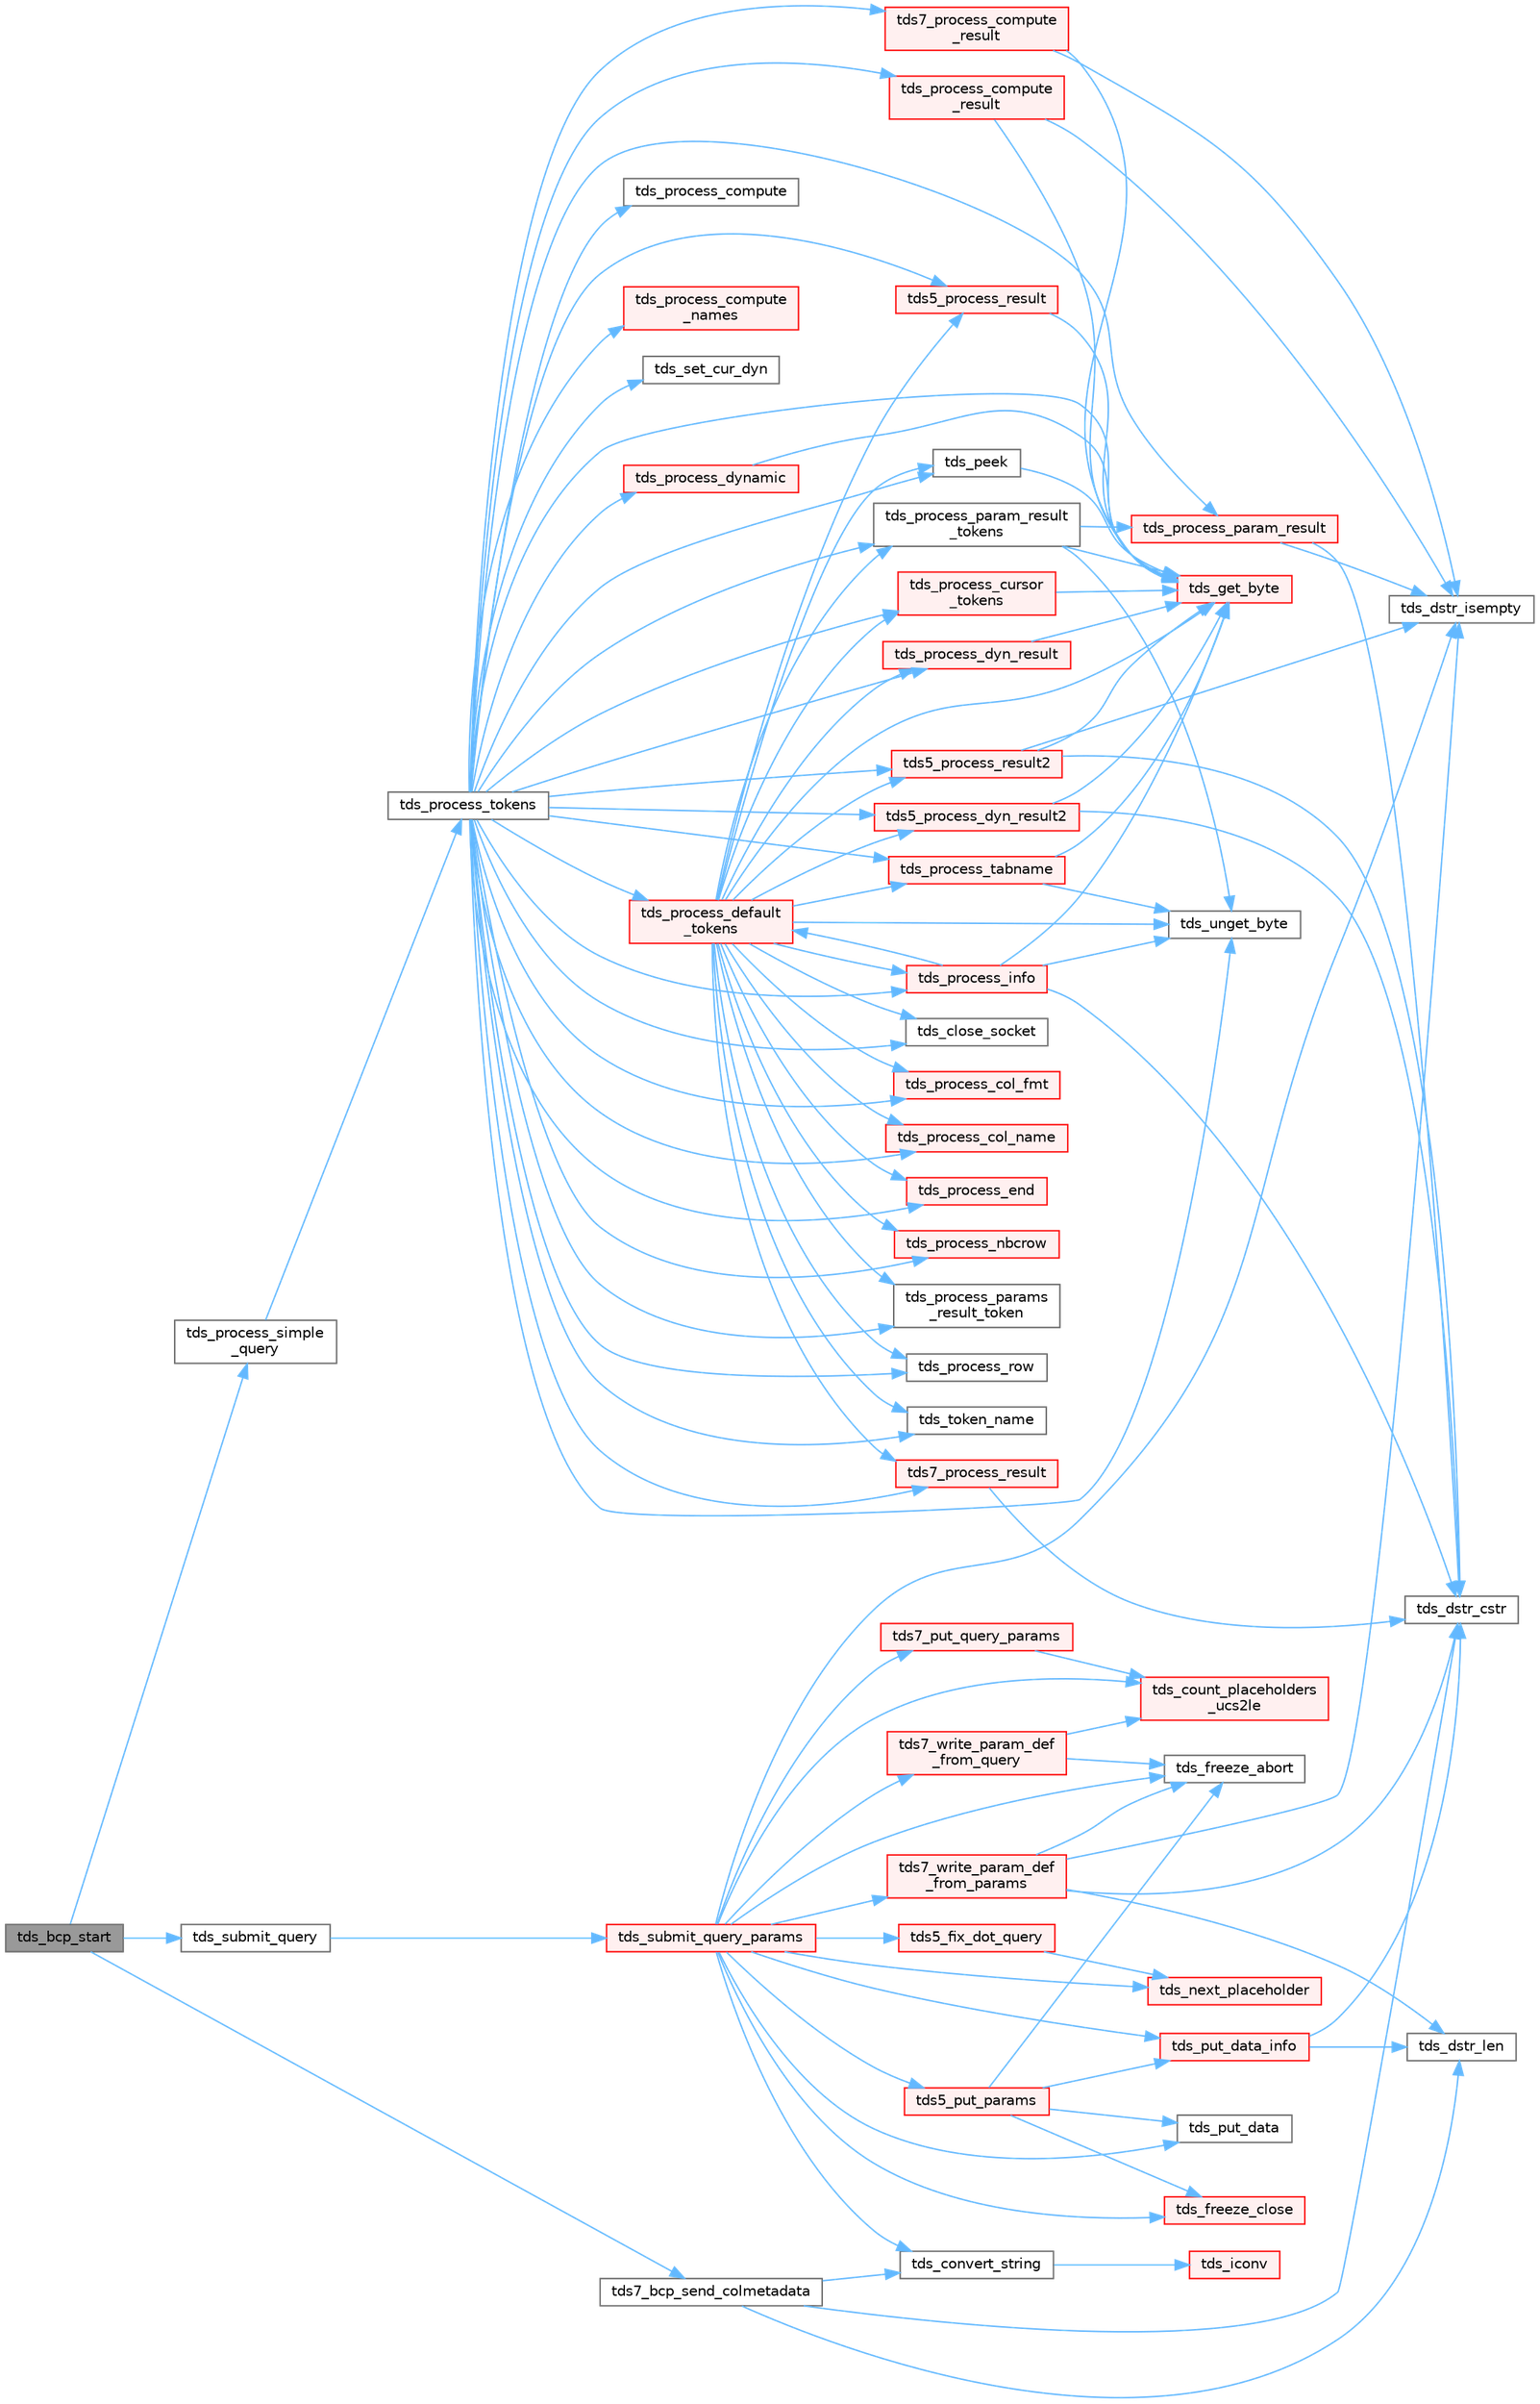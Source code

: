 digraph "tds_bcp_start"
{
 // LATEX_PDF_SIZE
  bgcolor="transparent";
  edge [fontname=Helvetica,fontsize=10,labelfontname=Helvetica,labelfontsize=10];
  node [fontname=Helvetica,fontsize=10,shape=box,height=0.2,width=0.4];
  rankdir="LR";
  Node1 [id="Node000001",label="tds_bcp_start",height=0.2,width=0.4,color="gray40", fillcolor="grey60", style="filled", fontcolor="black",tooltip="Start sending BCP data to server."];
  Node1 -> Node2 [id="edge1_Node000001_Node000002",color="steelblue1",style="solid",tooltip=" "];
  Node2 [id="Node000002",label="tds7_bcp_send_colmetadata",height=0.2,width=0.4,color="grey40", fillcolor="white", style="filled",URL="$a00251.html#a4daaa551e54dbd978650e2eef89e09ff",tooltip="Send BCP metadata to server."];
  Node2 -> Node3 [id="edge2_Node000002_Node000003",color="steelblue1",style="solid",tooltip=" "];
  Node3 [id="Node000003",label="tds_convert_string",height=0.2,width=0.4,color="grey40", fillcolor="white", style="filled",URL="$a00578.html#gad5b76c688898b86984d09628f030d01c",tooltip="Convert a string in an allocated buffer."];
  Node3 -> Node4 [id="edge3_Node000003_Node000004",color="steelblue1",style="solid",tooltip=" "];
  Node4 [id="Node000004",label="tds_iconv",height=0.2,width=0.4,color="red", fillcolor="#FFF0F0", style="filled",URL="$a00576.html#ga87db49044919f1bc84c0ff5e9ab00304",tooltip="Wrapper around iconv(3)."];
  Node2 -> Node7 [id="edge4_Node000002_Node000007",color="steelblue1",style="solid",tooltip=" "];
  Node7 [id="Node000007",label="tds_dstr_cstr",height=0.2,width=0.4,color="grey40", fillcolor="white", style="filled",URL="$a00581.html#gac536f0e4d77d3cff5702719362ec1766",tooltip="Returns a C version (NUL terminated string) of dstr."];
  Node2 -> Node8 [id="edge5_Node000002_Node000008",color="steelblue1",style="solid",tooltip=" "];
  Node8 [id="Node000008",label="tds_dstr_len",height=0.2,width=0.4,color="grey40", fillcolor="white", style="filled",URL="$a00581.html#ga396f139e4f886ac1b224a735138e73dd",tooltip="Returns the length of the string in bytes."];
  Node1 -> Node9 [id="edge6_Node000001_Node000009",color="steelblue1",style="solid",tooltip=" "];
  Node9 [id="Node000009",label="tds_process_simple\l_query",height=0.2,width=0.4,color="grey40", fillcolor="white", style="filled",URL="$a00580.html#gaeeb1562044786ea17bea361ed83e6946",tooltip="Process results for simple query as \"SET TEXTSIZE\" or \"USE dbname\" If the statement returns results,..."];
  Node9 -> Node10 [id="edge7_Node000009_Node000010",color="steelblue1",style="solid",tooltip=" "];
  Node10 [id="Node000010",label="tds_process_tokens",height=0.2,width=0.4,color="grey40", fillcolor="white", style="filled",URL="$a00580.html#gabfc9de1d1fe718818caf63a4be4035a6",tooltip="process all streams."];
  Node10 -> Node11 [id="edge8_Node000010_Node000011",color="steelblue1",style="solid",tooltip=" "];
  Node11 [id="Node000011",label="tds5_process_dyn_result2",height=0.2,width=0.4,color="red", fillcolor="#FFF0F0", style="filled",URL="$a00580.html#gae688b515631141acfbc41bbb91c8b921",tooltip="Process new TDS 5.0 token for describing output parameters."];
  Node11 -> Node7 [id="edge9_Node000011_Node000007",color="steelblue1",style="solid",tooltip=" "];
  Node11 -> Node32 [id="edge10_Node000011_Node000032",color="steelblue1",style="solid",tooltip=" "];
  Node32 [id="Node000032",label="tds_get_byte",height=0.2,width=0.4,color="red", fillcolor="#FFF0F0", style="filled",URL="$a00579.html#ga0cb72d3f6943795c39db1fa692be0a58",tooltip="Return a single byte from the input buffer."];
  Node10 -> Node35 [id="edge11_Node000010_Node000035",color="steelblue1",style="solid",tooltip=" "];
  Node35 [id="Node000035",label="tds5_process_result",height=0.2,width=0.4,color="red", fillcolor="#FFF0F0", style="filled",URL="$a00580.html#ga547b2f48659f77a69aa802d861ac827d",tooltip="tds5_process_result() is the TDS 5.0 result set processing routine."];
  Node35 -> Node32 [id="edge12_Node000035_Node000032",color="steelblue1",style="solid",tooltip=" "];
  Node10 -> Node38 [id="edge13_Node000010_Node000038",color="steelblue1",style="solid",tooltip=" "];
  Node38 [id="Node000038",label="tds5_process_result2",height=0.2,width=0.4,color="red", fillcolor="#FFF0F0", style="filled",URL="$a00580.html#gabe2bdd5a41ce067cb31aef18ff81cb1c",tooltip="tds5_process_result2() is the new TDS 5.0 result set processing routine."];
  Node38 -> Node7 [id="edge14_Node000038_Node000007",color="steelblue1",style="solid",tooltip=" "];
  Node38 -> Node41 [id="edge15_Node000038_Node000041",color="steelblue1",style="solid",tooltip=" "];
  Node41 [id="Node000041",label="tds_dstr_isempty",height=0.2,width=0.4,color="grey40", fillcolor="white", style="filled",URL="$a00581.html#ga197c6af67f2e7469d06c2aa055917b1e",tooltip="test if string is empty"];
  Node38 -> Node32 [id="edge16_Node000038_Node000032",color="steelblue1",style="solid",tooltip=" "];
  Node10 -> Node42 [id="edge17_Node000010_Node000042",color="steelblue1",style="solid",tooltip=" "];
  Node42 [id="Node000042",label="tds7_process_compute\l_result",height=0.2,width=0.4,color="red", fillcolor="#FFF0F0", style="filled",URL="$a00580.html#ga6728e344caa20aea1def85f58dea138b",tooltip="tds7_process_compute_result() processes compute result sets for TDS 7/8."];
  Node42 -> Node41 [id="edge18_Node000042_Node000041",color="steelblue1",style="solid",tooltip=" "];
  Node42 -> Node32 [id="edge19_Node000042_Node000032",color="steelblue1",style="solid",tooltip=" "];
  Node10 -> Node46 [id="edge20_Node000010_Node000046",color="steelblue1",style="solid",tooltip=" "];
  Node46 [id="Node000046",label="tds7_process_result",height=0.2,width=0.4,color="red", fillcolor="#FFF0F0", style="filled",URL="$a00580.html#gaca56fc22d65a24a96d1bef310ade73aa",tooltip="tds7_process_result() is the TDS 7.0 result set processing routine."];
  Node46 -> Node7 [id="edge21_Node000046_Node000007",color="steelblue1",style="solid",tooltip=" "];
  Node10 -> Node24 [id="edge22_Node000010_Node000024",color="steelblue1",style="solid",tooltip=" "];
  Node24 [id="Node000024",label="tds_close_socket",height=0.2,width=0.4,color="grey40", fillcolor="white", style="filled",URL="$a00579.html#ga3e3f76009fce5ceedb2f42bb2c9aed2e",tooltip="Close current socket."];
  Node10 -> Node32 [id="edge23_Node000010_Node000032",color="steelblue1",style="solid",tooltip=" "];
  Node10 -> Node47 [id="edge24_Node000010_Node000047",color="steelblue1",style="solid",tooltip=" "];
  Node47 [id="Node000047",label="tds_peek",height=0.2,width=0.4,color="grey40", fillcolor="white", style="filled",URL="$a00579.html#ga221e98a9c8be96ec6c8547891e1b53af",tooltip="Reads a byte from the TDS stream without removing it."];
  Node47 -> Node32 [id="edge25_Node000047_Node000032",color="steelblue1",style="solid",tooltip=" "];
  Node10 -> Node48 [id="edge26_Node000010_Node000048",color="steelblue1",style="solid",tooltip=" "];
  Node48 [id="Node000048",label="tds_process_col_fmt",height=0.2,width=0.4,color="red", fillcolor="#FFF0F0", style="filled",URL="$a00580.html#ga4e3dd9d3614f5f0433b78b761dd68741",tooltip="tds_process_col_fmt() is the other half of result set processing under TDS 4.2."];
  Node10 -> Node49 [id="edge27_Node000010_Node000049",color="steelblue1",style="solid",tooltip=" "];
  Node49 [id="Node000049",label="tds_process_col_name",height=0.2,width=0.4,color="red", fillcolor="#FFF0F0", style="filled",URL="$a00580.html#ga905d2fa5e1b602817bd16bb0fcf9eadb",tooltip="tds_process_col_name() is one half of the result set under TDS 4.2 it contains all the column names,..."];
  Node10 -> Node53 [id="edge28_Node000010_Node000053",color="steelblue1",style="solid",tooltip=" "];
  Node53 [id="Node000053",label="tds_process_compute",height=0.2,width=0.4,color="grey40", fillcolor="white", style="filled",URL="$a00580.html#ga6fcb37d5addebdc1af9f34ebc59fd7a8",tooltip="tds_process_compute() processes compute rows and places them in the row buffer."];
  Node10 -> Node54 [id="edge29_Node000010_Node000054",color="steelblue1",style="solid",tooltip=" "];
  Node54 [id="Node000054",label="tds_process_compute\l_names",height=0.2,width=0.4,color="red", fillcolor="#FFF0F0", style="filled",URL="$a00580.html#gae5b3e01f3d665f9e377de091f46f1ab9",tooltip="tds_process_compute_names() processes compute result sets."];
  Node10 -> Node55 [id="edge30_Node000010_Node000055",color="steelblue1",style="solid",tooltip=" "];
  Node55 [id="Node000055",label="tds_process_compute\l_result",height=0.2,width=0.4,color="red", fillcolor="#FFF0F0", style="filled",URL="$a00580.html#gae3368ea80d0d8b13791ceb13ee5f19c9",tooltip="tds_process_compute_result() processes compute result sets."];
  Node55 -> Node41 [id="edge31_Node000055_Node000041",color="steelblue1",style="solid",tooltip=" "];
  Node55 -> Node32 [id="edge32_Node000055_Node000032",color="steelblue1",style="solid",tooltip=" "];
  Node10 -> Node56 [id="edge33_Node000010_Node000056",color="steelblue1",style="solid",tooltip=" "];
  Node56 [id="Node000056",label="tds_process_cursor\l_tokens",height=0.2,width=0.4,color="red", fillcolor="#FFF0F0", style="filled",URL="$a00580.html#ga315d875d90c64d12d61fc9e33b4dee96",tooltip="Reads cursor command results."];
  Node56 -> Node32 [id="edge34_Node000056_Node000032",color="steelblue1",style="solid",tooltip=" "];
  Node10 -> Node57 [id="edge35_Node000010_Node000057",color="steelblue1",style="solid",tooltip=" "];
  Node57 [id="Node000057",label="tds_process_default\l_tokens",height=0.2,width=0.4,color="red", fillcolor="#FFF0F0", style="filled",URL="$a00580.html#ga39453d084f3f780ac4602d4abf2839f7",tooltip="tds_process_default_tokens() is a catch all function that is called to process tokens not known to ot..."];
  Node57 -> Node11 [id="edge36_Node000057_Node000011",color="steelblue1",style="solid",tooltip=" "];
  Node57 -> Node35 [id="edge37_Node000057_Node000035",color="steelblue1",style="solid",tooltip=" "];
  Node57 -> Node38 [id="edge38_Node000057_Node000038",color="steelblue1",style="solid",tooltip=" "];
  Node57 -> Node46 [id="edge39_Node000057_Node000046",color="steelblue1",style="solid",tooltip=" "];
  Node57 -> Node24 [id="edge40_Node000057_Node000024",color="steelblue1",style="solid",tooltip=" "];
  Node57 -> Node32 [id="edge41_Node000057_Node000032",color="steelblue1",style="solid",tooltip=" "];
  Node57 -> Node47 [id="edge42_Node000057_Node000047",color="steelblue1",style="solid",tooltip=" "];
  Node57 -> Node48 [id="edge43_Node000057_Node000048",color="steelblue1",style="solid",tooltip=" "];
  Node57 -> Node49 [id="edge44_Node000057_Node000049",color="steelblue1",style="solid",tooltip=" "];
  Node57 -> Node56 [id="edge45_Node000057_Node000056",color="steelblue1",style="solid",tooltip=" "];
  Node57 -> Node61 [id="edge46_Node000057_Node000061",color="steelblue1",style="solid",tooltip=" "];
  Node61 [id="Node000061",label="tds_process_dyn_result",height=0.2,width=0.4,color="red", fillcolor="#FFF0F0", style="filled",URL="$a00580.html#ga416cf119c1d4a0fca27dc5b50c261358",tooltip="Process results from dynamic."];
  Node61 -> Node32 [id="edge47_Node000061_Node000032",color="steelblue1",style="solid",tooltip=" "];
  Node57 -> Node62 [id="edge48_Node000057_Node000062",color="steelblue1",style="solid",tooltip=" "];
  Node62 [id="Node000062",label="tds_process_end",height=0.2,width=0.4,color="red", fillcolor="#FFF0F0", style="filled",URL="$a00580.html#ga7a081cf9bb8f04ead12f0299fb7c4cd9",tooltip="tds_process_end() processes any of the DONE, DONEPROC, or DONEINPROC tokens."];
  Node57 -> Node84 [id="edge49_Node000057_Node000084",color="steelblue1",style="solid",tooltip=" "];
  Node84 [id="Node000084",label="tds_process_info",height=0.2,width=0.4,color="red", fillcolor="#FFF0F0", style="filled",URL="$a00580.html#ga65a2316369529731732f200c190d05d6",tooltip="tds_process_info() is called for INFO, ERR, or EED tokens and is responsible for calling the CLI's me..."];
  Node84 -> Node7 [id="edge50_Node000084_Node000007",color="steelblue1",style="solid",tooltip=" "];
  Node84 -> Node32 [id="edge51_Node000084_Node000032",color="steelblue1",style="solid",tooltip=" "];
  Node84 -> Node57 [id="edge52_Node000084_Node000057",color="steelblue1",style="solid",tooltip=" "];
  Node84 -> Node85 [id="edge53_Node000084_Node000085",color="steelblue1",style="solid",tooltip=" "];
  Node85 [id="Node000085",label="tds_unget_byte",height=0.2,width=0.4,color="grey40", fillcolor="white", style="filled",URL="$a00579.html#gad70d59fb317d098b0c9fd29dd77131a8",tooltip="Unget will always work as long as you don't call it twice in a row."];
  Node57 -> Node86 [id="edge54_Node000057_Node000086",color="steelblue1",style="solid",tooltip=" "];
  Node86 [id="Node000086",label="tds_process_nbcrow",height=0.2,width=0.4,color="red", fillcolor="#FFF0F0", style="filled",URL="$a00580.html#gaf7264c9eb3aa7a73358a4c65f02d3d3c",tooltip="tds_process_nbcrow() processes rows and places them in the row buffer."];
  Node57 -> Node87 [id="edge55_Node000057_Node000087",color="steelblue1",style="solid",tooltip=" "];
  Node87 [id="Node000087",label="tds_process_param_result\l_tokens",height=0.2,width=0.4,color="grey40", fillcolor="white", style="filled",URL="$a00580.html#ga9fdef8228d29cab7fa9098f07fa73fba",tooltip="Process parameters from networks."];
  Node87 -> Node32 [id="edge56_Node000087_Node000032",color="steelblue1",style="solid",tooltip=" "];
  Node87 -> Node88 [id="edge57_Node000087_Node000088",color="steelblue1",style="solid",tooltip=" "];
  Node88 [id="Node000088",label="tds_process_param_result",height=0.2,width=0.4,color="red", fillcolor="#FFF0F0", style="filled",URL="$a00580.html#gacb3354443bcefe7a500a500a4904cc05",tooltip="process output parameters of a stored procedure."];
  Node88 -> Node7 [id="edge58_Node000088_Node000007",color="steelblue1",style="solid",tooltip=" "];
  Node88 -> Node41 [id="edge59_Node000088_Node000041",color="steelblue1",style="solid",tooltip=" "];
  Node87 -> Node85 [id="edge60_Node000087_Node000085",color="steelblue1",style="solid",tooltip=" "];
  Node57 -> Node92 [id="edge61_Node000057_Node000092",color="steelblue1",style="solid",tooltip=" "];
  Node92 [id="Node000092",label="tds_process_params\l_result_token",height=0.2,width=0.4,color="grey40", fillcolor="white", style="filled",URL="$a00580.html#ga7b18c0911a9dc69939577b39eb64725d",tooltip="tds_process_params_result_token() processes params on TDS5."];
  Node57 -> Node93 [id="edge62_Node000057_Node000093",color="steelblue1",style="solid",tooltip=" "];
  Node93 [id="Node000093",label="tds_process_row",height=0.2,width=0.4,color="grey40", fillcolor="white", style="filled",URL="$a00580.html#gaad814dd6e35aee8332035d06dc8b5d65",tooltip="tds_process_row() processes rows and places them in the row buffer."];
  Node57 -> Node94 [id="edge63_Node000057_Node000094",color="steelblue1",style="solid",tooltip=" "];
  Node94 [id="Node000094",label="tds_process_tabname",height=0.2,width=0.4,color="red", fillcolor="#FFF0F0", style="filled",URL="$a00580.html#gaeec59bca9bd0c5388e245f0d19d9c81a",tooltip="Process list of table from network."];
  Node94 -> Node32 [id="edge64_Node000094_Node000032",color="steelblue1",style="solid",tooltip=" "];
  Node94 -> Node85 [id="edge65_Node000094_Node000085",color="steelblue1",style="solid",tooltip=" "];
  Node57 -> Node98 [id="edge66_Node000057_Node000098",color="steelblue1",style="solid",tooltip=" "];
  Node98 [id="Node000098",label="tds_token_name",height=0.2,width=0.4,color="grey40", fillcolor="white", style="filled",URL="$a00580.html#ga7f24a7af985cd320788122e98072b7af",tooltip="Returns string representation for a given token type."];
  Node57 -> Node85 [id="edge67_Node000057_Node000085",color="steelblue1",style="solid",tooltip=" "];
  Node10 -> Node61 [id="edge68_Node000010_Node000061",color="steelblue1",style="solid",tooltip=" "];
  Node10 -> Node99 [id="edge69_Node000010_Node000099",color="steelblue1",style="solid",tooltip=" "];
  Node99 [id="Node000099",label="tds_process_dynamic",height=0.2,width=0.4,color="red", fillcolor="#FFF0F0", style="filled",URL="$a00580.html#ga5cfc0340d8d717e67f60037e029b2142",tooltip="tds_process_dynamic() finds the element of the dyns array for the id"];
  Node99 -> Node32 [id="edge70_Node000099_Node000032",color="steelblue1",style="solid",tooltip=" "];
  Node10 -> Node62 [id="edge71_Node000010_Node000062",color="steelblue1",style="solid",tooltip=" "];
  Node10 -> Node84 [id="edge72_Node000010_Node000084",color="steelblue1",style="solid",tooltip=" "];
  Node10 -> Node86 [id="edge73_Node000010_Node000086",color="steelblue1",style="solid",tooltip=" "];
  Node10 -> Node88 [id="edge74_Node000010_Node000088",color="steelblue1",style="solid",tooltip=" "];
  Node10 -> Node87 [id="edge75_Node000010_Node000087",color="steelblue1",style="solid",tooltip=" "];
  Node10 -> Node92 [id="edge76_Node000010_Node000092",color="steelblue1",style="solid",tooltip=" "];
  Node10 -> Node93 [id="edge77_Node000010_Node000093",color="steelblue1",style="solid",tooltip=" "];
  Node10 -> Node94 [id="edge78_Node000010_Node000094",color="steelblue1",style="solid",tooltip=" "];
  Node10 -> Node78 [id="edge79_Node000010_Node000078",color="steelblue1",style="solid",tooltip=" "];
  Node78 [id="Node000078",label="tds_set_cur_dyn",height=0.2,width=0.4,color="grey40", fillcolor="white", style="filled",URL="$a00578.html#gae8b7db85af16701fc0604eb117cbd4e4",tooltip="Set current dynamic."];
  Node10 -> Node98 [id="edge80_Node000010_Node000098",color="steelblue1",style="solid",tooltip=" "];
  Node10 -> Node85 [id="edge81_Node000010_Node000085",color="steelblue1",style="solid",tooltip=" "];
  Node1 -> Node101 [id="edge82_Node000001_Node000101",color="steelblue1",style="solid",tooltip=" "];
  Node101 [id="Node000101",label="tds_submit_query",height=0.2,width=0.4,color="grey40", fillcolor="white", style="filled",URL="$a00578.html#ga5a29ae7f99d089dc3cea85ec6ee5f3ab",tooltip="Sends a language string to the database server for processing."];
  Node101 -> Node102 [id="edge83_Node000101_Node000102",color="steelblue1",style="solid",tooltip=" "];
  Node102 [id="Node000102",label="tds_submit_query_params",height=0.2,width=0.4,color="red", fillcolor="#FFF0F0", style="filled",URL="$a00578.html#ga95e0fccedc459a4404f496eec74a369a",tooltip="Sends a language string to the database server for processing."];
  Node102 -> Node103 [id="edge84_Node000102_Node000103",color="steelblue1",style="solid",tooltip=" "];
  Node103 [id="Node000103",label="tds5_fix_dot_query",height=0.2,width=0.4,color="red", fillcolor="#FFF0F0", style="filled",URL="$a00578.html#ga8853354723094c8efcd87fabf675c64f",tooltip="Substitute ?-style placeholders with named (@param) ones."];
  Node103 -> Node104 [id="edge85_Node000103_Node000104",color="steelblue1",style="solid",tooltip=" "];
  Node104 [id="Node000104",label="tds_next_placeholder",height=0.2,width=0.4,color="red", fillcolor="#FFF0F0", style="filled",URL="$a00578.html#ga8f3b00c34af2484eccb169e60a37dc36",tooltip="Get position of next placeholder."];
  Node102 -> Node107 [id="edge86_Node000102_Node000107",color="steelblue1",style="solid",tooltip=" "];
  Node107 [id="Node000107",label="tds5_put_params",height=0.2,width=0.4,color="red", fillcolor="#FFF0F0", style="filled",URL="$a00578.html#ga4f1f0a4f77bc4ea1440dfdebc19a157c",tooltip="Send parameters to server."];
  Node107 -> Node108 [id="edge87_Node000107_Node000108",color="steelblue1",style="solid",tooltip=" "];
  Node108 [id="Node000108",label="tds_freeze_abort",height=0.2,width=0.4,color="grey40", fillcolor="white", style="filled",URL="$a00579.html#ga7274d9c5dc75c58bb7d1f1c29e03a73e",tooltip="Discard all data written after the freeze."];
  Node107 -> Node109 [id="edge88_Node000107_Node000109",color="steelblue1",style="solid",tooltip=" "];
  Node109 [id="Node000109",label="tds_freeze_close",height=0.2,width=0.4,color="red", fillcolor="#FFF0F0", style="filled",URL="$a00579.html#ga633f62fb8e5310abfa42c02fba9c6500",tooltip="Stop keeping data for this specific freeze."];
  Node107 -> Node110 [id="edge89_Node000107_Node000110",color="steelblue1",style="solid",tooltip=" "];
  Node110 [id="Node000110",label="tds_put_data",height=0.2,width=0.4,color="grey40", fillcolor="white", style="filled",URL="$a00578.html#ga9fcc0a3932dcad530511395ef8a767fb",tooltip="Write data to wire."];
  Node107 -> Node111 [id="edge90_Node000107_Node000111",color="steelblue1",style="solid",tooltip=" "];
  Node111 [id="Node000111",label="tds_put_data_info",height=0.2,width=0.4,color="red", fillcolor="#FFF0F0", style="filled",URL="$a00578.html#gafd74652c4722ddce4d642cc4209449d4",tooltip="Put data information to wire."];
  Node111 -> Node7 [id="edge91_Node000111_Node000007",color="steelblue1",style="solid",tooltip=" "];
  Node111 -> Node8 [id="edge92_Node000111_Node000008",color="steelblue1",style="solid",tooltip=" "];
  Node102 -> Node112 [id="edge93_Node000102_Node000112",color="steelblue1",style="solid",tooltip=" "];
  Node112 [id="Node000112",label="tds7_put_query_params",height=0.2,width=0.4,color="red", fillcolor="#FFF0F0", style="filled",URL="$a00578.html#ga6e42b4a1d1d3898229ea2fe4afc2ecec",tooltip="Output params types and query (required by sp_prepare/sp_executesql/sp_prepexec)"];
  Node112 -> Node113 [id="edge94_Node000112_Node000113",color="steelblue1",style="solid",tooltip=" "];
  Node113 [id="Node000113",label="tds_count_placeholders\l_ucs2le",height=0.2,width=0.4,color="red", fillcolor="#FFF0F0", style="filled",URL="$a00578.html#ga0cd19215e9169ea299a6c9cbf5b2fb60",tooltip="Count the number of placeholders ('?') in a query."];
  Node102 -> Node117 [id="edge95_Node000102_Node000117",color="steelblue1",style="solid",tooltip=" "];
  Node117 [id="Node000117",label="tds7_write_param_def\l_from_params",height=0.2,width=0.4,color="red", fillcolor="#FFF0F0", style="filled",URL="$a00578.html#ga6513afd79629f7a928e1d3da9f56dee1",tooltip="Write string with parameters definition, useful for TDS7+."];
  Node117 -> Node7 [id="edge96_Node000117_Node000007",color="steelblue1",style="solid",tooltip=" "];
  Node117 -> Node41 [id="edge97_Node000117_Node000041",color="steelblue1",style="solid",tooltip=" "];
  Node117 -> Node8 [id="edge98_Node000117_Node000008",color="steelblue1",style="solid",tooltip=" "];
  Node117 -> Node108 [id="edge99_Node000117_Node000108",color="steelblue1",style="solid",tooltip=" "];
  Node102 -> Node120 [id="edge100_Node000102_Node000120",color="steelblue1",style="solid",tooltip=" "];
  Node120 [id="Node000120",label="tds7_write_param_def\l_from_query",height=0.2,width=0.4,color="red", fillcolor="#FFF0F0", style="filled",URL="$a00578.html#ga24345856c16b15aa3e84459c2f551320",tooltip="Write string with parameters definition, useful for TDS7+."];
  Node120 -> Node113 [id="edge101_Node000120_Node000113",color="steelblue1",style="solid",tooltip=" "];
  Node120 -> Node108 [id="edge102_Node000120_Node000108",color="steelblue1",style="solid",tooltip=" "];
  Node102 -> Node3 [id="edge103_Node000102_Node000003",color="steelblue1",style="solid",tooltip=" "];
  Node102 -> Node113 [id="edge104_Node000102_Node000113",color="steelblue1",style="solid",tooltip=" "];
  Node102 -> Node41 [id="edge105_Node000102_Node000041",color="steelblue1",style="solid",tooltip=" "];
  Node102 -> Node108 [id="edge106_Node000102_Node000108",color="steelblue1",style="solid",tooltip=" "];
  Node102 -> Node109 [id="edge107_Node000102_Node000109",color="steelblue1",style="solid",tooltip=" "];
  Node102 -> Node104 [id="edge108_Node000102_Node000104",color="steelblue1",style="solid",tooltip=" "];
  Node102 -> Node110 [id="edge109_Node000102_Node000110",color="steelblue1",style="solid",tooltip=" "];
  Node102 -> Node111 [id="edge110_Node000102_Node000111",color="steelblue1",style="solid",tooltip=" "];
}
